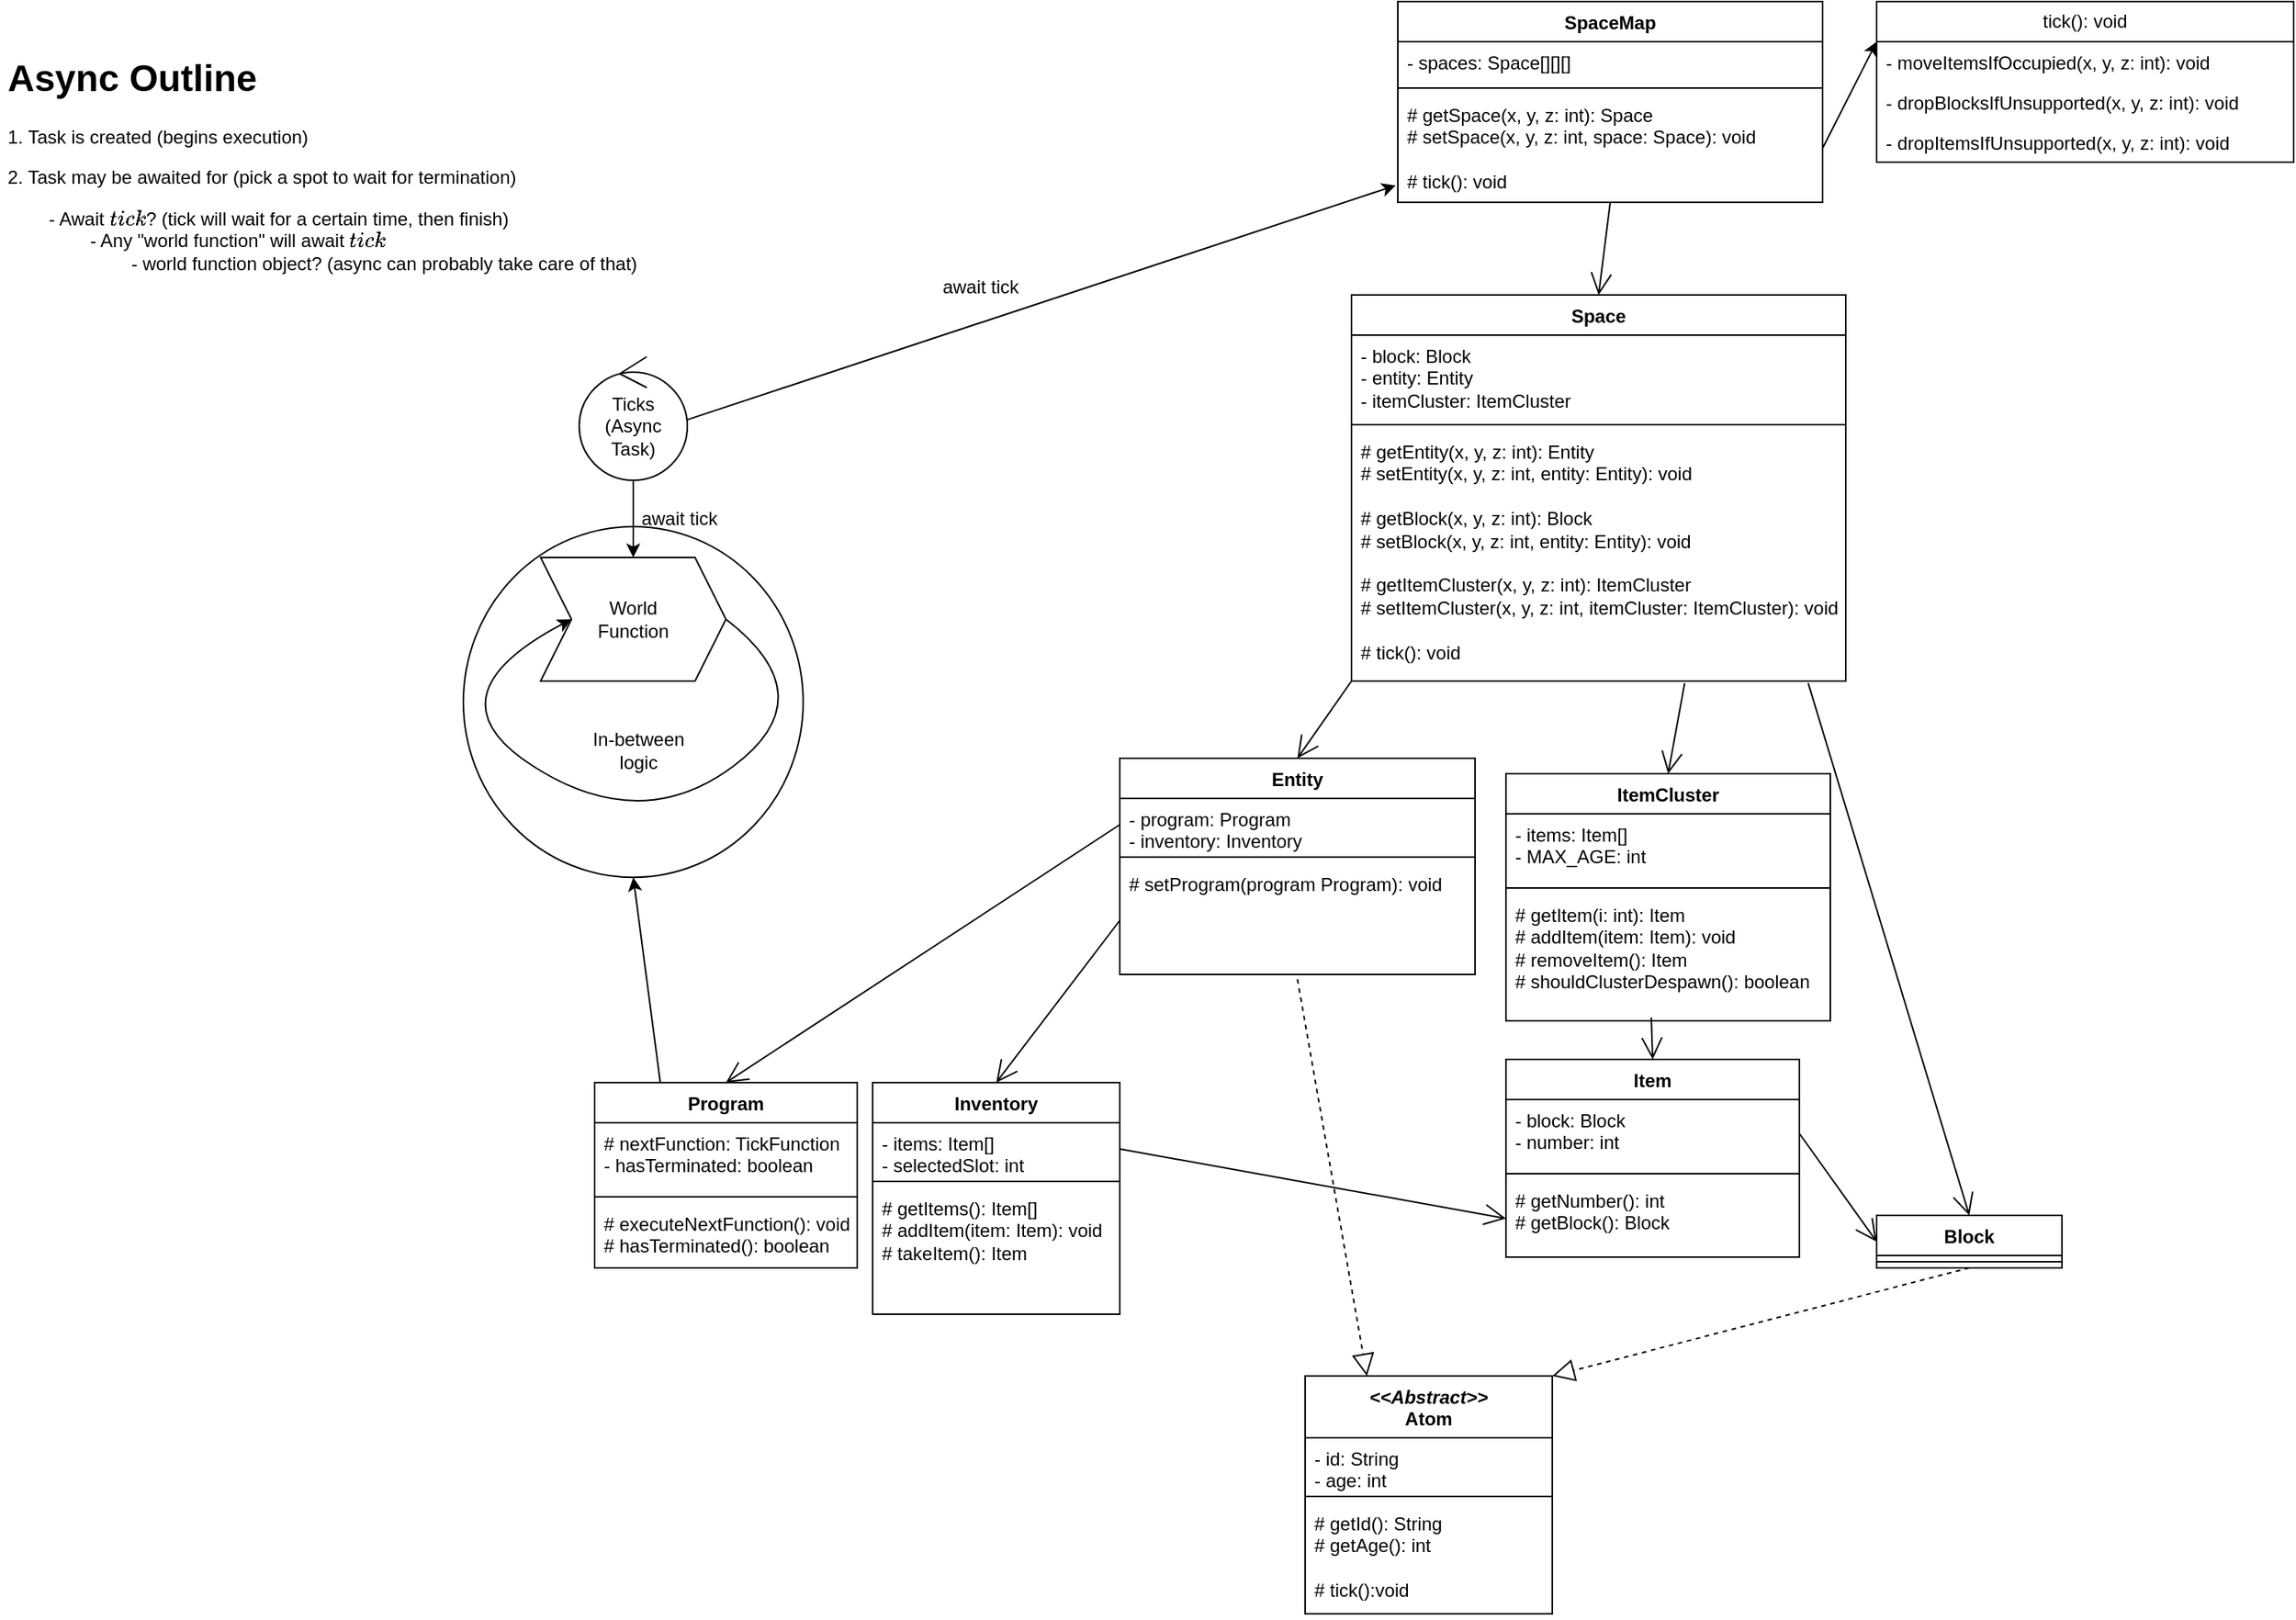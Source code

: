 <mxfile version="22.0.4" type="github">
  <diagram name="Page-1" id="0e7Duqy020-uaTs2mcHn">
    <mxGraphModel dx="2966" dy="958" grid="1" gridSize="10" guides="1" tooltips="1" connect="1" arrows="1" fold="1" page="1" pageScale="1" pageWidth="850" pageHeight="1100" math="0" shadow="0">
      <root>
        <mxCell id="0" />
        <mxCell id="1" parent="0" />
        <mxCell id="7ayOkPlbHj_rz-AtTsTn-113" value="" style="ellipse;whiteSpace=wrap;html=1;aspect=fixed;" vertex="1" parent="1">
          <mxGeometry x="-365" y="350" width="220" height="227.12" as="geometry" />
        </mxCell>
        <mxCell id="7ayOkPlbHj_rz-AtTsTn-5" value="SpaceMap" style="swimlane;fontStyle=1;align=center;verticalAlign=top;childLayout=stackLayout;horizontal=1;startSize=26;horizontalStack=0;resizeParent=1;resizeParentMax=0;resizeLast=0;collapsible=1;marginBottom=0;whiteSpace=wrap;html=1;" vertex="1" parent="1">
          <mxGeometry x="240" y="10" width="275" height="130" as="geometry">
            <mxRectangle x="285" y="180" width="100" height="30" as="alternateBounds" />
          </mxGeometry>
        </mxCell>
        <mxCell id="7ayOkPlbHj_rz-AtTsTn-6" value="- spaces: Space[][][]" style="text;strokeColor=none;fillColor=none;align=left;verticalAlign=top;spacingLeft=4;spacingRight=4;overflow=hidden;rotatable=0;points=[[0,0.5],[1,0.5]];portConstraint=eastwest;whiteSpace=wrap;html=1;" vertex="1" parent="7ayOkPlbHj_rz-AtTsTn-5">
          <mxGeometry y="26" width="275" height="26" as="geometry" />
        </mxCell>
        <mxCell id="7ayOkPlbHj_rz-AtTsTn-7" value="" style="line;strokeWidth=1;fillColor=none;align=left;verticalAlign=middle;spacingTop=-1;spacingLeft=3;spacingRight=3;rotatable=0;labelPosition=right;points=[];portConstraint=eastwest;strokeColor=inherit;" vertex="1" parent="7ayOkPlbHj_rz-AtTsTn-5">
          <mxGeometry y="52" width="275" height="8" as="geometry" />
        </mxCell>
        <mxCell id="7ayOkPlbHj_rz-AtTsTn-8" value="&lt;div&gt;# getSpace(x, y, z: int): Space&lt;div&gt;# setSpace(x, y, z: int, space: Space): void&lt;/div&gt;&lt;/div&gt;&lt;div&gt;&lt;br&gt;&lt;/div&gt;&lt;div&gt;# tick(): void&lt;br&gt;&lt;/div&gt;" style="text;strokeColor=none;fillColor=none;align=left;verticalAlign=top;spacingLeft=4;spacingRight=4;overflow=hidden;rotatable=0;points=[[0,0.5],[1,0.5]];portConstraint=eastwest;whiteSpace=wrap;html=1;" vertex="1" parent="7ayOkPlbHj_rz-AtTsTn-5">
          <mxGeometry y="60" width="275" height="70" as="geometry" />
        </mxCell>
        <mxCell id="7ayOkPlbHj_rz-AtTsTn-15" value="Space" style="swimlane;fontStyle=1;align=center;verticalAlign=top;childLayout=stackLayout;horizontal=1;startSize=26;horizontalStack=0;resizeParent=1;resizeParentMax=0;resizeLast=0;collapsible=1;marginBottom=0;whiteSpace=wrap;html=1;" vertex="1" parent="1">
          <mxGeometry x="210" y="200" width="320" height="250" as="geometry">
            <mxRectangle x="245" y="240" width="80" height="30" as="alternateBounds" />
          </mxGeometry>
        </mxCell>
        <mxCell id="7ayOkPlbHj_rz-AtTsTn-16" value="&lt;div&gt;- block: Block&lt;/div&gt;&lt;div&gt;- entity: Entity&lt;br&gt;&lt;/div&gt;&lt;div&gt;- itemCluster: ItemCluster&lt;/div&gt;" style="text;strokeColor=none;fillColor=none;align=left;verticalAlign=top;spacingLeft=4;spacingRight=4;overflow=hidden;rotatable=0;points=[[0,0.5],[1,0.5]];portConstraint=eastwest;whiteSpace=wrap;html=1;" vertex="1" parent="7ayOkPlbHj_rz-AtTsTn-15">
          <mxGeometry y="26" width="320" height="54" as="geometry" />
        </mxCell>
        <mxCell id="7ayOkPlbHj_rz-AtTsTn-17" value="" style="line;strokeWidth=1;fillColor=none;align=left;verticalAlign=middle;spacingTop=-1;spacingLeft=3;spacingRight=3;rotatable=0;labelPosition=right;points=[];portConstraint=eastwest;strokeColor=inherit;" vertex="1" parent="7ayOkPlbHj_rz-AtTsTn-15">
          <mxGeometry y="80" width="320" height="8" as="geometry" />
        </mxCell>
        <mxCell id="7ayOkPlbHj_rz-AtTsTn-18" value="&lt;div&gt;# getEntity(x, y, z: int): Entity&lt;/div&gt;&lt;div&gt;# setEntity(x, y, z: int, entity: Entity): void&lt;/div&gt;&lt;div&gt;&lt;br&gt;&lt;/div&gt;&lt;div&gt;# getBlock(x, y, z: int): Block&lt;/div&gt;&lt;div&gt;# setBlock(x, y, z: int, entity: Entity): void&lt;/div&gt;&lt;div&gt;&lt;br&gt;&lt;/div&gt;&lt;div&gt;# getItemCluster(x, y, z: int): ItemCluster&lt;/div&gt;&lt;div&gt;# setItemCluster(x, y, z: int, itemCluster: ItemCluster): void&lt;br&gt;&lt;/div&gt;&lt;div&gt;&lt;br&gt;&lt;/div&gt;&lt;div&gt;# tick(): void&lt;/div&gt;" style="text;strokeColor=none;fillColor=none;align=left;verticalAlign=top;spacingLeft=4;spacingRight=4;overflow=hidden;rotatable=0;points=[[0,0.5],[1,0.5]];portConstraint=eastwest;whiteSpace=wrap;html=1;" vertex="1" parent="7ayOkPlbHj_rz-AtTsTn-15">
          <mxGeometry y="88" width="320" height="162" as="geometry" />
        </mxCell>
        <mxCell id="7ayOkPlbHj_rz-AtTsTn-19" value="Block" style="swimlane;fontStyle=1;align=center;verticalAlign=top;childLayout=stackLayout;horizontal=1;startSize=26;horizontalStack=0;resizeParent=1;resizeParentMax=0;resizeLast=0;collapsible=1;marginBottom=0;whiteSpace=wrap;html=1;" vertex="1" parent="1">
          <mxGeometry x="550" y="796" width="120" height="34" as="geometry">
            <mxRectangle x="320" y="560" width="70" height="30" as="alternateBounds" />
          </mxGeometry>
        </mxCell>
        <mxCell id="7ayOkPlbHj_rz-AtTsTn-21" value="" style="line;strokeWidth=1;fillColor=none;align=left;verticalAlign=middle;spacingTop=-1;spacingLeft=3;spacingRight=3;rotatable=0;labelPosition=right;points=[];portConstraint=eastwest;strokeColor=inherit;" vertex="1" parent="7ayOkPlbHj_rz-AtTsTn-19">
          <mxGeometry y="26" width="120" height="8" as="geometry" />
        </mxCell>
        <mxCell id="7ayOkPlbHj_rz-AtTsTn-23" value="Entity" style="swimlane;fontStyle=1;align=center;verticalAlign=top;childLayout=stackLayout;horizontal=1;startSize=26;horizontalStack=0;resizeParent=1;resizeParentMax=0;resizeLast=0;collapsible=1;marginBottom=0;whiteSpace=wrap;html=1;" vertex="1" parent="1">
          <mxGeometry x="60" y="500" width="230" height="140" as="geometry">
            <mxRectangle x="170" y="560" width="70" height="30" as="alternateBounds" />
          </mxGeometry>
        </mxCell>
        <mxCell id="7ayOkPlbHj_rz-AtTsTn-24" value="&lt;div&gt;- program: Program&lt;br&gt;&lt;/div&gt;&lt;div&gt;- inventory: Inventory&lt;br&gt;&lt;/div&gt;" style="text;strokeColor=none;fillColor=none;align=left;verticalAlign=top;spacingLeft=4;spacingRight=4;overflow=hidden;rotatable=0;points=[[0,0.5],[1,0.5]];portConstraint=eastwest;whiteSpace=wrap;html=1;" vertex="1" parent="7ayOkPlbHj_rz-AtTsTn-23">
          <mxGeometry y="26" width="230" height="34" as="geometry" />
        </mxCell>
        <mxCell id="7ayOkPlbHj_rz-AtTsTn-25" value="" style="line;strokeWidth=1;fillColor=none;align=left;verticalAlign=middle;spacingTop=-1;spacingLeft=3;spacingRight=3;rotatable=0;labelPosition=right;points=[];portConstraint=eastwest;strokeColor=inherit;" vertex="1" parent="7ayOkPlbHj_rz-AtTsTn-23">
          <mxGeometry y="60" width="230" height="8" as="geometry" />
        </mxCell>
        <mxCell id="7ayOkPlbHj_rz-AtTsTn-26" value="# setProgram(program Program): void" style="text;strokeColor=none;fillColor=none;align=left;verticalAlign=top;spacingLeft=4;spacingRight=4;overflow=hidden;rotatable=0;points=[[0,0.5],[1,0.5]];portConstraint=eastwest;whiteSpace=wrap;html=1;" vertex="1" parent="7ayOkPlbHj_rz-AtTsTn-23">
          <mxGeometry y="68" width="230" height="72" as="geometry" />
        </mxCell>
        <mxCell id="7ayOkPlbHj_rz-AtTsTn-27" value="Item" style="swimlane;fontStyle=1;align=center;verticalAlign=top;childLayout=stackLayout;horizontal=1;startSize=26;horizontalStack=0;resizeParent=1;resizeParentMax=0;resizeLast=0;collapsible=1;marginBottom=0;whiteSpace=wrap;html=1;" vertex="1" parent="1">
          <mxGeometry x="310" y="695" width="190" height="128" as="geometry">
            <mxRectangle x="325" y="695" width="70" height="30" as="alternateBounds" />
          </mxGeometry>
        </mxCell>
        <mxCell id="7ayOkPlbHj_rz-AtTsTn-28" value="- block: Block&lt;div&gt;- number: int&lt;br&gt;&lt;/div&gt;" style="text;strokeColor=none;fillColor=none;align=left;verticalAlign=top;spacingLeft=4;spacingRight=4;overflow=hidden;rotatable=0;points=[[0,0.5],[1,0.5]];portConstraint=eastwest;whiteSpace=wrap;html=1;" vertex="1" parent="7ayOkPlbHj_rz-AtTsTn-27">
          <mxGeometry y="26" width="190" height="44" as="geometry" />
        </mxCell>
        <mxCell id="7ayOkPlbHj_rz-AtTsTn-29" value="" style="line;strokeWidth=1;fillColor=none;align=left;verticalAlign=middle;spacingTop=-1;spacingLeft=3;spacingRight=3;rotatable=0;labelPosition=right;points=[];portConstraint=eastwest;strokeColor=inherit;" vertex="1" parent="7ayOkPlbHj_rz-AtTsTn-27">
          <mxGeometry y="70" width="190" height="8" as="geometry" />
        </mxCell>
        <mxCell id="7ayOkPlbHj_rz-AtTsTn-30" value="&lt;div&gt;# getNumber(): int&lt;/div&gt;&lt;div&gt;# getBlock(): Block&lt;br&gt;&lt;/div&gt;" style="text;strokeColor=none;fillColor=none;align=left;verticalAlign=top;spacingLeft=4;spacingRight=4;overflow=hidden;rotatable=0;points=[[0,0.5],[1,0.5]];portConstraint=eastwest;whiteSpace=wrap;html=1;" vertex="1" parent="7ayOkPlbHj_rz-AtTsTn-27">
          <mxGeometry y="78" width="190" height="50" as="geometry" />
        </mxCell>
        <mxCell id="7ayOkPlbHj_rz-AtTsTn-46" value="&lt;div&gt;&lt;br&gt;&lt;/div&gt;&lt;div&gt;&lt;br&gt;&lt;/div&gt;" style="text;strokeColor=none;fillColor=none;align=left;verticalAlign=top;spacingLeft=4;spacingRight=4;overflow=hidden;rotatable=0;points=[[0,0.5],[1,0.5]];portConstraint=eastwest;whiteSpace=wrap;html=1;" vertex="1" parent="7ayOkPlbHj_rz-AtTsTn-27">
          <mxGeometry y="128" width="190" as="geometry" />
        </mxCell>
        <mxCell id="7ayOkPlbHj_rz-AtTsTn-32" value="" style="endArrow=open;endFill=1;endSize=12;html=1;rounded=0;entryX=0.5;entryY=0;entryDx=0;entryDy=0;exitX=0.924;exitY=1.008;exitDx=0;exitDy=0;exitPerimeter=0;" edge="1" parent="1" source="7ayOkPlbHj_rz-AtTsTn-18" target="7ayOkPlbHj_rz-AtTsTn-19">
          <mxGeometry width="160" relative="1" as="geometry">
            <mxPoint x="510" y="380" as="sourcePoint" />
            <mxPoint x="645" y="518" as="targetPoint" />
          </mxGeometry>
        </mxCell>
        <mxCell id="7ayOkPlbHj_rz-AtTsTn-33" value="" style="endArrow=open;endFill=1;endSize=12;html=1;rounded=0;entryX=0.5;entryY=0;entryDx=0;entryDy=0;exitX=0;exitY=1;exitDx=0;exitDy=0;" edge="1" parent="1" source="7ayOkPlbHj_rz-AtTsTn-15" target="7ayOkPlbHj_rz-AtTsTn-23">
          <mxGeometry width="160" relative="1" as="geometry">
            <mxPoint x="300" y="370" as="sourcePoint" />
            <mxPoint x="425" y="560" as="targetPoint" />
          </mxGeometry>
        </mxCell>
        <mxCell id="7ayOkPlbHj_rz-AtTsTn-38" value="" style="endArrow=open;endFill=1;endSize=12;html=1;rounded=0;exitX=0.5;exitY=1;exitDx=0;exitDy=0;entryX=0.5;entryY=0;entryDx=0;entryDy=0;" edge="1" parent="1" source="7ayOkPlbHj_rz-AtTsTn-5" target="7ayOkPlbHj_rz-AtTsTn-15">
          <mxGeometry width="160" relative="1" as="geometry">
            <mxPoint x="440" y="480" as="sourcePoint" />
            <mxPoint x="600" y="480" as="targetPoint" />
          </mxGeometry>
        </mxCell>
        <mxCell id="7ayOkPlbHj_rz-AtTsTn-39" value="&lt;div&gt;&lt;i&gt;&amp;lt;&amp;lt;Abstract&amp;gt;&amp;gt;&lt;/i&gt;&lt;br&gt;&lt;/div&gt;&lt;div&gt;Atom&lt;/div&gt;" style="swimlane;fontStyle=1;align=center;verticalAlign=top;childLayout=stackLayout;horizontal=1;startSize=40;horizontalStack=0;resizeParent=1;resizeParentMax=0;resizeLast=0;collapsible=1;marginBottom=0;whiteSpace=wrap;html=1;" vertex="1" parent="1">
          <mxGeometry x="180" y="900" width="160" height="154" as="geometry" />
        </mxCell>
        <mxCell id="7ayOkPlbHj_rz-AtTsTn-40" value="&lt;div&gt;- id: String&lt;/div&gt;&lt;div&gt;- age: int&lt;br&gt;&lt;/div&gt;" style="text;strokeColor=none;fillColor=none;align=left;verticalAlign=top;spacingLeft=4;spacingRight=4;overflow=hidden;rotatable=0;points=[[0,0.5],[1,0.5]];portConstraint=eastwest;whiteSpace=wrap;html=1;" vertex="1" parent="7ayOkPlbHj_rz-AtTsTn-39">
          <mxGeometry y="40" width="160" height="34" as="geometry" />
        </mxCell>
        <mxCell id="7ayOkPlbHj_rz-AtTsTn-41" value="" style="line;strokeWidth=1;fillColor=none;align=left;verticalAlign=middle;spacingTop=-1;spacingLeft=3;spacingRight=3;rotatable=0;labelPosition=right;points=[];portConstraint=eastwest;strokeColor=inherit;" vertex="1" parent="7ayOkPlbHj_rz-AtTsTn-39">
          <mxGeometry y="74" width="160" height="8" as="geometry" />
        </mxCell>
        <mxCell id="7ayOkPlbHj_rz-AtTsTn-42" value="&lt;div&gt;# getId(): String&lt;/div&gt;&lt;div&gt;# getAge(): int&lt;/div&gt;&lt;div&gt;&lt;br&gt;&lt;/div&gt;&lt;div&gt;# tick():void&lt;br&gt;&lt;/div&gt;" style="text;strokeColor=none;fillColor=none;align=left;verticalAlign=top;spacingLeft=4;spacingRight=4;overflow=hidden;rotatable=0;points=[[0,0.5],[1,0.5]];portConstraint=eastwest;whiteSpace=wrap;html=1;" vertex="1" parent="7ayOkPlbHj_rz-AtTsTn-39">
          <mxGeometry y="82" width="160" height="72" as="geometry" />
        </mxCell>
        <mxCell id="7ayOkPlbHj_rz-AtTsTn-43" value="" style="endArrow=block;dashed=1;endFill=0;endSize=12;html=1;rounded=0;exitX=0.5;exitY=1.042;exitDx=0;exitDy=0;exitPerimeter=0;entryX=0.25;entryY=0;entryDx=0;entryDy=0;" edge="1" parent="1" source="7ayOkPlbHj_rz-AtTsTn-26" target="7ayOkPlbHj_rz-AtTsTn-39">
          <mxGeometry width="160" relative="1" as="geometry">
            <mxPoint x="440" y="640" as="sourcePoint" />
            <mxPoint x="200" y="800" as="targetPoint" />
          </mxGeometry>
        </mxCell>
        <mxCell id="7ayOkPlbHj_rz-AtTsTn-44" value="" style="endArrow=block;dashed=1;endFill=0;endSize=12;html=1;rounded=0;exitX=0.5;exitY=1;exitDx=0;exitDy=0;entryX=1;entryY=0;entryDx=0;entryDy=0;" edge="1" parent="1" source="7ayOkPlbHj_rz-AtTsTn-19" target="7ayOkPlbHj_rz-AtTsTn-39">
          <mxGeometry width="160" relative="1" as="geometry">
            <mxPoint x="370.0" y="814.032" as="sourcePoint" />
            <mxPoint x="340" y="730" as="targetPoint" />
          </mxGeometry>
        </mxCell>
        <mxCell id="7ayOkPlbHj_rz-AtTsTn-54" value="ItemCluster" style="swimlane;fontStyle=1;align=center;verticalAlign=top;childLayout=stackLayout;horizontal=1;startSize=26;horizontalStack=0;resizeParent=1;resizeParentMax=0;resizeLast=0;collapsible=1;marginBottom=0;whiteSpace=wrap;html=1;" vertex="1" parent="1">
          <mxGeometry x="310" y="510" width="210" height="160" as="geometry">
            <mxRectangle x="480" y="550" width="70" height="30" as="alternateBounds" />
          </mxGeometry>
        </mxCell>
        <mxCell id="7ayOkPlbHj_rz-AtTsTn-55" value="&lt;div&gt;- items: Item[]&lt;/div&gt;&lt;div&gt;- MAX_AGE: int&lt;br&gt;&lt;/div&gt;" style="text;strokeColor=none;fillColor=none;align=left;verticalAlign=top;spacingLeft=4;spacingRight=4;overflow=hidden;rotatable=0;points=[[0,0.5],[1,0.5]];portConstraint=eastwest;whiteSpace=wrap;html=1;" vertex="1" parent="7ayOkPlbHj_rz-AtTsTn-54">
          <mxGeometry y="26" width="210" height="44" as="geometry" />
        </mxCell>
        <mxCell id="7ayOkPlbHj_rz-AtTsTn-56" value="" style="line;strokeWidth=1;fillColor=none;align=left;verticalAlign=middle;spacingTop=-1;spacingLeft=3;spacingRight=3;rotatable=0;labelPosition=right;points=[];portConstraint=eastwest;strokeColor=inherit;" vertex="1" parent="7ayOkPlbHj_rz-AtTsTn-54">
          <mxGeometry y="70" width="210" height="8" as="geometry" />
        </mxCell>
        <mxCell id="7ayOkPlbHj_rz-AtTsTn-57" value="&lt;div&gt;# getItem(i: int): Item&lt;/div&gt;&lt;div&gt;# addItem(item: Item): void&lt;/div&gt;&lt;div&gt;# removeItem(): Item&lt;/div&gt;&lt;div&gt;# shouldClusterDespawn(): boolean&lt;br&gt;&lt;/div&gt;" style="text;strokeColor=none;fillColor=none;align=left;verticalAlign=top;spacingLeft=4;spacingRight=4;overflow=hidden;rotatable=0;points=[[0,0.5],[1,0.5]];portConstraint=eastwest;whiteSpace=wrap;html=1;" vertex="1" parent="7ayOkPlbHj_rz-AtTsTn-54">
          <mxGeometry y="78" width="210" height="82" as="geometry" />
        </mxCell>
        <mxCell id="7ayOkPlbHj_rz-AtTsTn-58" value="&lt;div&gt;&lt;br&gt;&lt;/div&gt;&lt;div&gt;&lt;br&gt;&lt;/div&gt;" style="text;strokeColor=none;fillColor=none;align=left;verticalAlign=top;spacingLeft=4;spacingRight=4;overflow=hidden;rotatable=0;points=[[0,0.5],[1,0.5]];portConstraint=eastwest;whiteSpace=wrap;html=1;" vertex="1" parent="7ayOkPlbHj_rz-AtTsTn-54">
          <mxGeometry y="160" width="210" as="geometry" />
        </mxCell>
        <mxCell id="7ayOkPlbHj_rz-AtTsTn-59" value="" style="endArrow=open;endFill=1;endSize=12;html=1;rounded=0;exitX=0.448;exitY=0.974;exitDx=0;exitDy=0;entryX=0.5;entryY=0;entryDx=0;entryDy=0;exitPerimeter=0;" edge="1" parent="1" source="7ayOkPlbHj_rz-AtTsTn-57" target="7ayOkPlbHj_rz-AtTsTn-27">
          <mxGeometry width="160" relative="1" as="geometry">
            <mxPoint x="440" y="640" as="sourcePoint" />
            <mxPoint x="600" y="640" as="targetPoint" />
          </mxGeometry>
        </mxCell>
        <mxCell id="7ayOkPlbHj_rz-AtTsTn-60" value="" style="endArrow=open;endFill=1;endSize=12;html=1;rounded=0;entryX=0.5;entryY=0;entryDx=0;entryDy=0;exitX=0.674;exitY=1.009;exitDx=0;exitDy=0;exitPerimeter=0;" edge="1" parent="1" source="7ayOkPlbHj_rz-AtTsTn-18" target="7ayOkPlbHj_rz-AtTsTn-54">
          <mxGeometry width="160" relative="1" as="geometry">
            <mxPoint x="295" y="280" as="sourcePoint" />
            <mxPoint x="390" y="570" as="targetPoint" />
          </mxGeometry>
        </mxCell>
        <mxCell id="7ayOkPlbHj_rz-AtTsTn-62" value="Program" style="swimlane;fontStyle=1;align=center;verticalAlign=top;childLayout=stackLayout;horizontal=1;startSize=26;horizontalStack=0;resizeParent=1;resizeParentMax=0;resizeLast=0;collapsible=1;marginBottom=0;whiteSpace=wrap;html=1;" vertex="1" parent="1">
          <mxGeometry x="-280" y="710" width="170" height="120" as="geometry" />
        </mxCell>
        <mxCell id="7ayOkPlbHj_rz-AtTsTn-63" value="&lt;div&gt;# nextFunction: TickFunction&lt;br&gt;&lt;/div&gt;&lt;div&gt;- hasTerminated: boolean&lt;br&gt;&lt;/div&gt;" style="text;strokeColor=none;fillColor=none;align=left;verticalAlign=top;spacingLeft=4;spacingRight=4;overflow=hidden;rotatable=0;points=[[0,0.5],[1,0.5]];portConstraint=eastwest;whiteSpace=wrap;html=1;" vertex="1" parent="7ayOkPlbHj_rz-AtTsTn-62">
          <mxGeometry y="26" width="170" height="44" as="geometry" />
        </mxCell>
        <mxCell id="7ayOkPlbHj_rz-AtTsTn-64" value="" style="line;strokeWidth=1;fillColor=none;align=left;verticalAlign=middle;spacingTop=-1;spacingLeft=3;spacingRight=3;rotatable=0;labelPosition=right;points=[];portConstraint=eastwest;strokeColor=inherit;" vertex="1" parent="7ayOkPlbHj_rz-AtTsTn-62">
          <mxGeometry y="70" width="170" height="8" as="geometry" />
        </mxCell>
        <mxCell id="7ayOkPlbHj_rz-AtTsTn-65" value="&lt;div&gt;# executeNextFunction(): void&lt;/div&gt;&lt;div&gt;# hasTerminated(): boolean&lt;br&gt;&lt;/div&gt;" style="text;strokeColor=none;fillColor=none;align=left;verticalAlign=top;spacingLeft=4;spacingRight=4;overflow=hidden;rotatable=0;points=[[0,0.5],[1,0.5]];portConstraint=eastwest;whiteSpace=wrap;html=1;" vertex="1" parent="7ayOkPlbHj_rz-AtTsTn-62">
          <mxGeometry y="78" width="170" height="42" as="geometry" />
        </mxCell>
        <mxCell id="7ayOkPlbHj_rz-AtTsTn-66" value="" style="endArrow=open;endFill=1;endSize=12;html=1;rounded=0;exitX=0;exitY=0.5;exitDx=0;exitDy=0;entryX=0.5;entryY=0;entryDx=0;entryDy=0;" edge="1" parent="1" source="7ayOkPlbHj_rz-AtTsTn-24" target="7ayOkPlbHj_rz-AtTsTn-62">
          <mxGeometry width="160" relative="1" as="geometry">
            <mxPoint x="690" y="530" as="sourcePoint" />
            <mxPoint x="850" y="530" as="targetPoint" />
          </mxGeometry>
        </mxCell>
        <mxCell id="7ayOkPlbHj_rz-AtTsTn-67" value="Inventory" style="swimlane;fontStyle=1;align=center;verticalAlign=top;childLayout=stackLayout;horizontal=1;startSize=26;horizontalStack=0;resizeParent=1;resizeParentMax=0;resizeLast=0;collapsible=1;marginBottom=0;whiteSpace=wrap;html=1;" vertex="1" parent="1">
          <mxGeometry x="-100" y="710" width="160" height="150" as="geometry" />
        </mxCell>
        <mxCell id="7ayOkPlbHj_rz-AtTsTn-68" value="&lt;div&gt;- items: Item[]&lt;/div&gt;&lt;div&gt;- selectedSlot: int&lt;br&gt;&lt;/div&gt;" style="text;strokeColor=none;fillColor=none;align=left;verticalAlign=top;spacingLeft=4;spacingRight=4;overflow=hidden;rotatable=0;points=[[0,0.5],[1,0.5]];portConstraint=eastwest;whiteSpace=wrap;html=1;" vertex="1" parent="7ayOkPlbHj_rz-AtTsTn-67">
          <mxGeometry y="26" width="160" height="34" as="geometry" />
        </mxCell>
        <mxCell id="7ayOkPlbHj_rz-AtTsTn-69" value="" style="line;strokeWidth=1;fillColor=none;align=left;verticalAlign=middle;spacingTop=-1;spacingLeft=3;spacingRight=3;rotatable=0;labelPosition=right;points=[];portConstraint=eastwest;strokeColor=inherit;" vertex="1" parent="7ayOkPlbHj_rz-AtTsTn-67">
          <mxGeometry y="60" width="160" height="8" as="geometry" />
        </mxCell>
        <mxCell id="7ayOkPlbHj_rz-AtTsTn-70" value="&lt;div&gt;# getItems(): Item[]&lt;br&gt;&lt;/div&gt;&lt;div&gt;# addItem(item: Item): void&lt;/div&gt;&lt;div&gt;# takeItem(): Item&lt;br&gt;&lt;/div&gt;" style="text;strokeColor=none;fillColor=none;align=left;verticalAlign=top;spacingLeft=4;spacingRight=4;overflow=hidden;rotatable=0;points=[[0,0.5],[1,0.5]];portConstraint=eastwest;whiteSpace=wrap;html=1;" vertex="1" parent="7ayOkPlbHj_rz-AtTsTn-67">
          <mxGeometry y="68" width="160" height="82" as="geometry" />
        </mxCell>
        <mxCell id="7ayOkPlbHj_rz-AtTsTn-71" value="" style="endArrow=open;endFill=1;endSize=12;html=1;rounded=0;exitX=1;exitY=0.5;exitDx=0;exitDy=0;entryX=0;entryY=0.5;entryDx=0;entryDy=0;" edge="1" parent="1" source="7ayOkPlbHj_rz-AtTsTn-28" target="7ayOkPlbHj_rz-AtTsTn-19">
          <mxGeometry width="160" relative="1" as="geometry">
            <mxPoint x="690" y="530" as="sourcePoint" />
            <mxPoint x="850" y="530" as="targetPoint" />
          </mxGeometry>
        </mxCell>
        <mxCell id="7ayOkPlbHj_rz-AtTsTn-72" value="" style="endArrow=open;endFill=1;endSize=12;html=1;rounded=0;entryX=0.5;entryY=0;entryDx=0;entryDy=0;exitX=0;exitY=0.75;exitDx=0;exitDy=0;" edge="1" parent="1" source="7ayOkPlbHj_rz-AtTsTn-23" target="7ayOkPlbHj_rz-AtTsTn-67">
          <mxGeometry width="160" relative="1" as="geometry">
            <mxPoint x="50" y="610" as="sourcePoint" />
            <mxPoint x="-185" y="720" as="targetPoint" />
          </mxGeometry>
        </mxCell>
        <mxCell id="7ayOkPlbHj_rz-AtTsTn-73" value="" style="endArrow=open;endFill=1;endSize=12;html=1;rounded=0;exitX=1;exitY=0.5;exitDx=0;exitDy=0;entryX=0;entryY=0.5;entryDx=0;entryDy=0;" edge="1" parent="1" source="7ayOkPlbHj_rz-AtTsTn-68" target="7ayOkPlbHj_rz-AtTsTn-30">
          <mxGeometry width="160" relative="1" as="geometry">
            <mxPoint x="400" y="550" as="sourcePoint" />
            <mxPoint x="400" y="620" as="targetPoint" />
          </mxGeometry>
        </mxCell>
        <mxCell id="7ayOkPlbHj_rz-AtTsTn-100" value="&lt;h1&gt;Async Outline&lt;br&gt;&lt;/h1&gt;&lt;p&gt;1. Task is created (begins execution)&lt;/p&gt;&lt;p&gt;2. Task may be awaited for (pick a spot to wait for termination)&lt;br&gt;&lt;/p&gt;&lt;div&gt;&lt;span style=&quot;white-space: pre;&quot;&gt;&#x9;&lt;/span&gt;- Await `tick`? (tick will wait for a certain time, then finish)&lt;/div&gt;&lt;div&gt;&lt;span style=&quot;white-space: pre;&quot;&gt;&#x9;&lt;/span&gt;&lt;span style=&quot;white-space: pre;&quot;&gt;&#x9;&lt;/span&gt;- Any &quot;world function&quot; will await `tick`&lt;/div&gt;&lt;div&gt;&lt;span style=&quot;white-space: pre;&quot;&gt;&#x9;&lt;/span&gt;&lt;span style=&quot;white-space: pre;&quot;&gt;&#x9;&lt;/span&gt;&lt;span style=&quot;white-space: pre;&quot;&gt;&#x9;&lt;/span&gt;- world function object? (async can probably take care of that)&lt;br&gt;&lt;/div&gt;" style="text;html=1;strokeColor=none;fillColor=none;spacing=5;spacingTop=-20;whiteSpace=wrap;overflow=hidden;rounded=0;" vertex="1" parent="1">
          <mxGeometry x="-665" y="40" width="460" height="210" as="geometry" />
        </mxCell>
        <mxCell id="7ayOkPlbHj_rz-AtTsTn-101" value="&lt;div&gt;Ticks&lt;/div&gt;&lt;div&gt;(Async&lt;/div&gt;&lt;div&gt;Task)&lt;br&gt;&lt;/div&gt;" style="ellipse;shape=umlControl;whiteSpace=wrap;html=1;" vertex="1" parent="1">
          <mxGeometry x="-290" y="240" width="70" height="80" as="geometry" />
        </mxCell>
        <mxCell id="7ayOkPlbHj_rz-AtTsTn-104" value="&lt;div&gt;World&lt;/div&gt;&lt;div&gt;Function&lt;br&gt;&lt;/div&gt;" style="shape=step;perimeter=stepPerimeter;whiteSpace=wrap;html=1;fixedSize=1;" vertex="1" parent="1">
          <mxGeometry x="-315" y="370" width="120" height="80" as="geometry" />
        </mxCell>
        <mxCell id="7ayOkPlbHj_rz-AtTsTn-105" value="" style="endArrow=classic;html=1;rounded=0;entryX=0.5;entryY=0;entryDx=0;entryDy=0;" edge="1" parent="1" target="7ayOkPlbHj_rz-AtTsTn-104">
          <mxGeometry width="50" height="50" relative="1" as="geometry">
            <mxPoint x="-255" y="320" as="sourcePoint" />
            <mxPoint x="350" y="400" as="targetPoint" />
            <Array as="points">
              <mxPoint x="-255" y="340" />
            </Array>
          </mxGeometry>
        </mxCell>
        <mxCell id="7ayOkPlbHj_rz-AtTsTn-106" value="" style="curved=1;endArrow=classic;html=1;rounded=0;exitX=1;exitY=0.5;exitDx=0;exitDy=0;entryX=0;entryY=0.5;entryDx=0;entryDy=0;" edge="1" parent="1" source="7ayOkPlbHj_rz-AtTsTn-104" target="7ayOkPlbHj_rz-AtTsTn-104">
          <mxGeometry width="50" height="50" relative="1" as="geometry">
            <mxPoint x="-60" y="430" as="sourcePoint" />
            <mxPoint x="-10" y="380" as="targetPoint" />
            <Array as="points">
              <mxPoint x="-130" y="460" />
              <mxPoint x="-250" y="550" />
              <mxPoint x="-390" y="460" />
            </Array>
          </mxGeometry>
        </mxCell>
        <mxCell id="7ayOkPlbHj_rz-AtTsTn-107" value="In-between logic" style="text;html=1;strokeColor=none;fillColor=none;align=center;verticalAlign=middle;whiteSpace=wrap;rounded=0;" vertex="1" parent="1">
          <mxGeometry x="-294" y="480" width="85" height="30" as="geometry" />
        </mxCell>
        <mxCell id="7ayOkPlbHj_rz-AtTsTn-109" value="await tick" style="text;html=1;strokeColor=none;fillColor=none;align=center;verticalAlign=middle;whiteSpace=wrap;rounded=0;" vertex="1" parent="1">
          <mxGeometry x="-255" y="330" width="60" height="30" as="geometry" />
        </mxCell>
        <mxCell id="7ayOkPlbHj_rz-AtTsTn-110" value="" style="endArrow=classic;html=1;rounded=0;exitX=0.998;exitY=0.51;exitDx=0;exitDy=0;exitPerimeter=0;entryX=-0.005;entryY=0.844;entryDx=0;entryDy=0;entryPerimeter=0;" edge="1" parent="1" source="7ayOkPlbHj_rz-AtTsTn-101" target="7ayOkPlbHj_rz-AtTsTn-8">
          <mxGeometry width="50" height="50" relative="1" as="geometry">
            <mxPoint x="-50" y="490" as="sourcePoint" />
            <mxPoint y="440" as="targetPoint" />
          </mxGeometry>
        </mxCell>
        <mxCell id="7ayOkPlbHj_rz-AtTsTn-111" value="await tick" style="text;html=1;strokeColor=none;fillColor=none;align=center;verticalAlign=middle;whiteSpace=wrap;rounded=0;" vertex="1" parent="1">
          <mxGeometry x="-60" y="180" width="60" height="30" as="geometry" />
        </mxCell>
        <mxCell id="7ayOkPlbHj_rz-AtTsTn-115" value="" style="endArrow=classic;html=1;rounded=0;exitX=0.25;exitY=0;exitDx=0;exitDy=0;entryX=0.5;entryY=1;entryDx=0;entryDy=0;" edge="1" parent="1" source="7ayOkPlbHj_rz-AtTsTn-62" target="7ayOkPlbHj_rz-AtTsTn-113">
          <mxGeometry width="50" height="50" relative="1" as="geometry">
            <mxPoint x="-460" y="640" as="sourcePoint" />
            <mxPoint x="-410" y="590" as="targetPoint" />
          </mxGeometry>
        </mxCell>
        <mxCell id="7ayOkPlbHj_rz-AtTsTn-116" value="tick(): void" style="swimlane;fontStyle=0;childLayout=stackLayout;horizontal=1;startSize=26;fillColor=none;horizontalStack=0;resizeParent=1;resizeParentMax=0;resizeLast=0;collapsible=1;marginBottom=0;whiteSpace=wrap;html=1;" vertex="1" parent="1">
          <mxGeometry x="550" y="10" width="270" height="104" as="geometry" />
        </mxCell>
        <mxCell id="7ayOkPlbHj_rz-AtTsTn-117" value="- moveItemsIfOccupied(x, y, z: int): void" style="text;strokeColor=none;fillColor=none;align=left;verticalAlign=top;spacingLeft=4;spacingRight=4;overflow=hidden;rotatable=0;points=[[0,0.5],[1,0.5]];portConstraint=eastwest;whiteSpace=wrap;html=1;" vertex="1" parent="7ayOkPlbHj_rz-AtTsTn-116">
          <mxGeometry y="26" width="270" height="26" as="geometry" />
        </mxCell>
        <mxCell id="7ayOkPlbHj_rz-AtTsTn-118" value="- dropBlocksIfUnsupported(x, y, z: int): void" style="text;strokeColor=none;fillColor=none;align=left;verticalAlign=top;spacingLeft=4;spacingRight=4;overflow=hidden;rotatable=0;points=[[0,0.5],[1,0.5]];portConstraint=eastwest;whiteSpace=wrap;html=1;" vertex="1" parent="7ayOkPlbHj_rz-AtTsTn-116">
          <mxGeometry y="52" width="270" height="26" as="geometry" />
        </mxCell>
        <mxCell id="7ayOkPlbHj_rz-AtTsTn-119" value="- dropItemsIfUnsupported(x, y, z: int): void" style="text;strokeColor=none;fillColor=none;align=left;verticalAlign=top;spacingLeft=4;spacingRight=4;overflow=hidden;rotatable=0;points=[[0,0.5],[1,0.5]];portConstraint=eastwest;whiteSpace=wrap;html=1;" vertex="1" parent="7ayOkPlbHj_rz-AtTsTn-116">
          <mxGeometry y="78" width="270" height="26" as="geometry" />
        </mxCell>
        <mxCell id="7ayOkPlbHj_rz-AtTsTn-120" value="" style="endArrow=classic;html=1;rounded=0;exitX=1;exitY=0.5;exitDx=0;exitDy=0;entryX=0;entryY=0.25;entryDx=0;entryDy=0;" edge="1" parent="1" source="7ayOkPlbHj_rz-AtTsTn-8" target="7ayOkPlbHj_rz-AtTsTn-116">
          <mxGeometry width="50" height="50" relative="1" as="geometry">
            <mxPoint x="590" y="180" as="sourcePoint" />
            <mxPoint x="640" y="130" as="targetPoint" />
          </mxGeometry>
        </mxCell>
      </root>
    </mxGraphModel>
  </diagram>
</mxfile>
